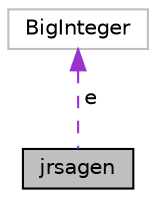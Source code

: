 digraph "jrsagen"
{
 // LATEX_PDF_SIZE
  edge [fontname="Helvetica",fontsize="10",labelfontname="Helvetica",labelfontsize="10"];
  node [fontname="Helvetica",fontsize="10",shape=record];
  Node1 [label="jrsagen",height=0.2,width=0.4,color="black", fillcolor="grey75", style="filled", fontcolor="black",tooltip=" "];
  Node2 -> Node1 [dir="back",color="darkorchid3",fontsize="10",style="dashed",label=" e" ,fontname="Helvetica"];
  Node2 [label="BigInteger",height=0.2,width=0.4,color="grey75", fillcolor="white", style="filled",tooltip=" "];
}
